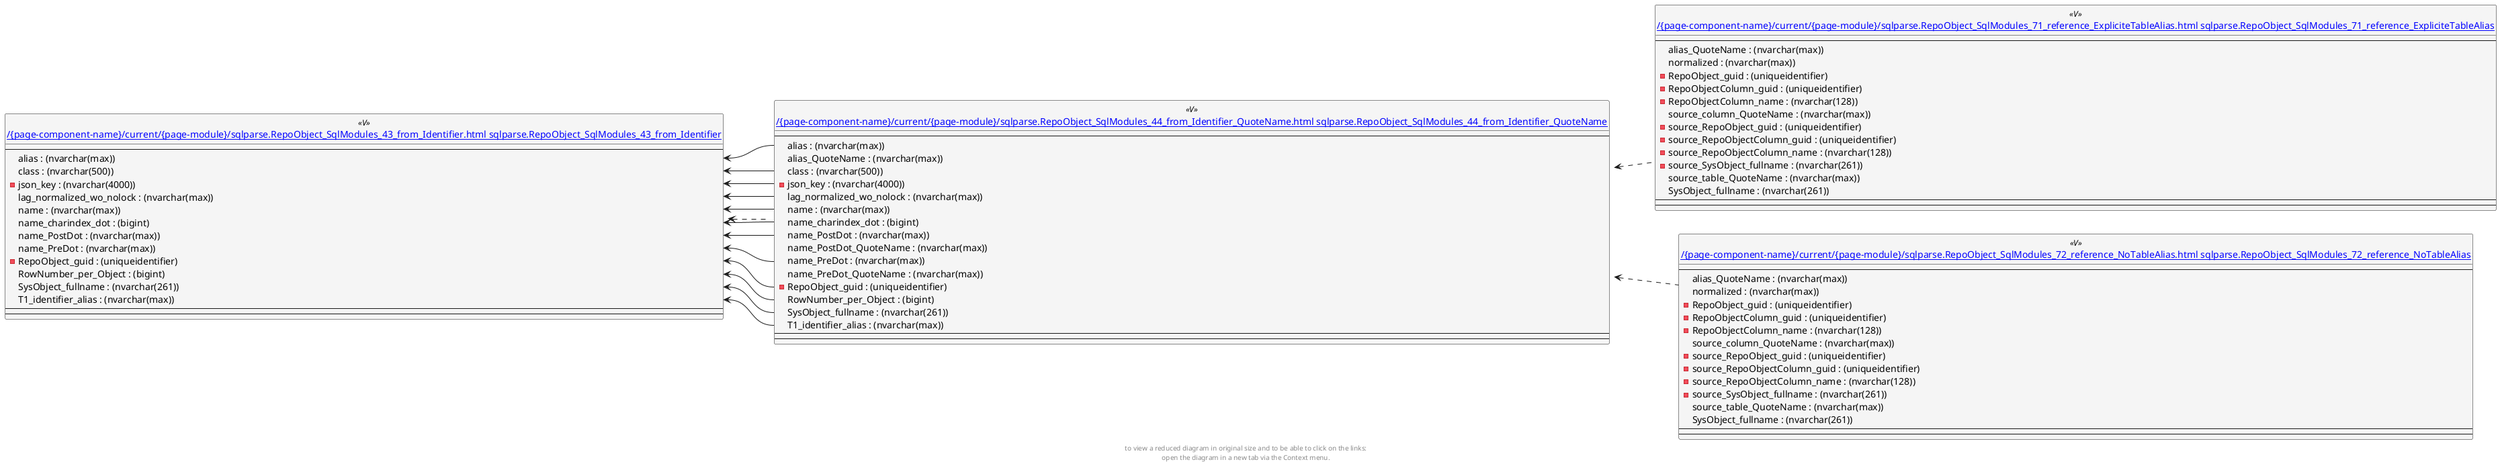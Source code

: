 @startuml
left to right direction
'top to bottom direction
hide circle
'avoide "." issues:
set namespaceSeparator none


skinparam class {
  BackgroundColor White
  BackgroundColor<<FN>> Yellow
  BackgroundColor<<FS>> Yellow
  BackgroundColor<<FT>> LightGray
  BackgroundColor<<IF>> Yellow
  BackgroundColor<<IS>> Yellow
  BackgroundColor<<P>> Aqua
  BackgroundColor<<PC>> Aqua
  BackgroundColor<<SN>> Yellow
  BackgroundColor<<SO>> SlateBlue
  BackgroundColor<<TF>> LightGray
  BackgroundColor<<TR>> Tomato
  BackgroundColor<<U>> White
  BackgroundColor<<V>> WhiteSmoke
  BackgroundColor<<X>> Aqua
}


entity "[[{site-url}/{page-component-name}/current/{page-module}/sqlparse.RepoObject_SqlModules_43_from_Identifier.html sqlparse.RepoObject_SqlModules_43_from_Identifier]]" as sqlparse.RepoObject_SqlModules_43_from_Identifier << V >> {
  --
  alias : (nvarchar(max))
  class : (nvarchar(500))
  - json_key : (nvarchar(4000))
  lag_normalized_wo_nolock : (nvarchar(max))
  name : (nvarchar(max))
  name_charindex_dot : (bigint)
  name_PostDot : (nvarchar(max))
  name_PreDot : (nvarchar(max))
  - RepoObject_guid : (uniqueidentifier)
  RowNumber_per_Object : (bigint)
  SysObject_fullname : (nvarchar(261))
  T1_identifier_alias : (nvarchar(max))
  --
  --
}

entity "[[{site-url}/{page-component-name}/current/{page-module}/sqlparse.RepoObject_SqlModules_44_from_Identifier_QuoteName.html sqlparse.RepoObject_SqlModules_44_from_Identifier_QuoteName]]" as sqlparse.RepoObject_SqlModules_44_from_Identifier_QuoteName << V >> {
  --
  alias : (nvarchar(max))
  alias_QuoteName : (nvarchar(max))
  class : (nvarchar(500))
  - json_key : (nvarchar(4000))
  lag_normalized_wo_nolock : (nvarchar(max))
  name : (nvarchar(max))
  name_charindex_dot : (bigint)
  name_PostDot : (nvarchar(max))
  name_PostDot_QuoteName : (nvarchar(max))
  name_PreDot : (nvarchar(max))
  name_PreDot_QuoteName : (nvarchar(max))
  - RepoObject_guid : (uniqueidentifier)
  RowNumber_per_Object : (bigint)
  SysObject_fullname : (nvarchar(261))
  T1_identifier_alias : (nvarchar(max))
  --
  --
}

entity "[[{site-url}/{page-component-name}/current/{page-module}/sqlparse.RepoObject_SqlModules_71_reference_ExpliciteTableAlias.html sqlparse.RepoObject_SqlModules_71_reference_ExpliciteTableAlias]]" as sqlparse.RepoObject_SqlModules_71_reference_ExpliciteTableAlias << V >> {
  --
  alias_QuoteName : (nvarchar(max))
  normalized : (nvarchar(max))
  - RepoObject_guid : (uniqueidentifier)
  - RepoObjectColumn_guid : (uniqueidentifier)
  - RepoObjectColumn_name : (nvarchar(128))
  source_column_QuoteName : (nvarchar(max))
  - source_RepoObject_guid : (uniqueidentifier)
  - source_RepoObjectColumn_guid : (uniqueidentifier)
  - source_RepoObjectColumn_name : (nvarchar(128))
  - source_SysObject_fullname : (nvarchar(261))
  source_table_QuoteName : (nvarchar(max))
  SysObject_fullname : (nvarchar(261))
  --
  --
}

entity "[[{site-url}/{page-component-name}/current/{page-module}/sqlparse.RepoObject_SqlModules_72_reference_NoTableAlias.html sqlparse.RepoObject_SqlModules_72_reference_NoTableAlias]]" as sqlparse.RepoObject_SqlModules_72_reference_NoTableAlias << V >> {
  --
  alias_QuoteName : (nvarchar(max))
  normalized : (nvarchar(max))
  - RepoObject_guid : (uniqueidentifier)
  - RepoObjectColumn_guid : (uniqueidentifier)
  - RepoObjectColumn_name : (nvarchar(128))
  source_column_QuoteName : (nvarchar(max))
  - source_RepoObject_guid : (uniqueidentifier)
  - source_RepoObjectColumn_guid : (uniqueidentifier)
  - source_RepoObjectColumn_name : (nvarchar(128))
  - source_SysObject_fullname : (nvarchar(261))
  source_table_QuoteName : (nvarchar(max))
  SysObject_fullname : (nvarchar(261))
  --
  --
}

sqlparse.RepoObject_SqlModules_43_from_Identifier <.. sqlparse.RepoObject_SqlModules_44_from_Identifier_QuoteName
sqlparse.RepoObject_SqlModules_44_from_Identifier_QuoteName <.. sqlparse.RepoObject_SqlModules_71_reference_ExpliciteTableAlias
sqlparse.RepoObject_SqlModules_44_from_Identifier_QuoteName <.. sqlparse.RepoObject_SqlModules_72_reference_NoTableAlias
sqlparse.RepoObject_SqlModules_43_from_Identifier::alias <-- sqlparse.RepoObject_SqlModules_44_from_Identifier_QuoteName::alias
sqlparse.RepoObject_SqlModules_43_from_Identifier::class <-- sqlparse.RepoObject_SqlModules_44_from_Identifier_QuoteName::class
sqlparse.RepoObject_SqlModules_43_from_Identifier::json_key <-- sqlparse.RepoObject_SqlModules_44_from_Identifier_QuoteName::json_key
sqlparse.RepoObject_SqlModules_43_from_Identifier::lag_normalized_wo_nolock <-- sqlparse.RepoObject_SqlModules_44_from_Identifier_QuoteName::lag_normalized_wo_nolock
sqlparse.RepoObject_SqlModules_43_from_Identifier::name <-- sqlparse.RepoObject_SqlModules_44_from_Identifier_QuoteName::name
sqlparse.RepoObject_SqlModules_43_from_Identifier::name_charindex_dot <-- sqlparse.RepoObject_SqlModules_44_from_Identifier_QuoteName::name_charindex_dot
sqlparse.RepoObject_SqlModules_43_from_Identifier::name_PostDot <-- sqlparse.RepoObject_SqlModules_44_from_Identifier_QuoteName::name_PostDot
sqlparse.RepoObject_SqlModules_43_from_Identifier::name_PreDot <-- sqlparse.RepoObject_SqlModules_44_from_Identifier_QuoteName::name_PreDot
sqlparse.RepoObject_SqlModules_43_from_Identifier::RepoObject_guid <-- sqlparse.RepoObject_SqlModules_44_from_Identifier_QuoteName::RepoObject_guid
sqlparse.RepoObject_SqlModules_43_from_Identifier::RowNumber_per_Object <-- sqlparse.RepoObject_SqlModules_44_from_Identifier_QuoteName::RowNumber_per_Object
sqlparse.RepoObject_SqlModules_43_from_Identifier::SysObject_fullname <-- sqlparse.RepoObject_SqlModules_44_from_Identifier_QuoteName::SysObject_fullname
sqlparse.RepoObject_SqlModules_43_from_Identifier::T1_identifier_alias <-- sqlparse.RepoObject_SqlModules_44_from_Identifier_QuoteName::T1_identifier_alias
footer
to view a reduced diagram in original size and to be able to click on the links:
open the diagram in a new tab via the Context menu.
end footer

@enduml

